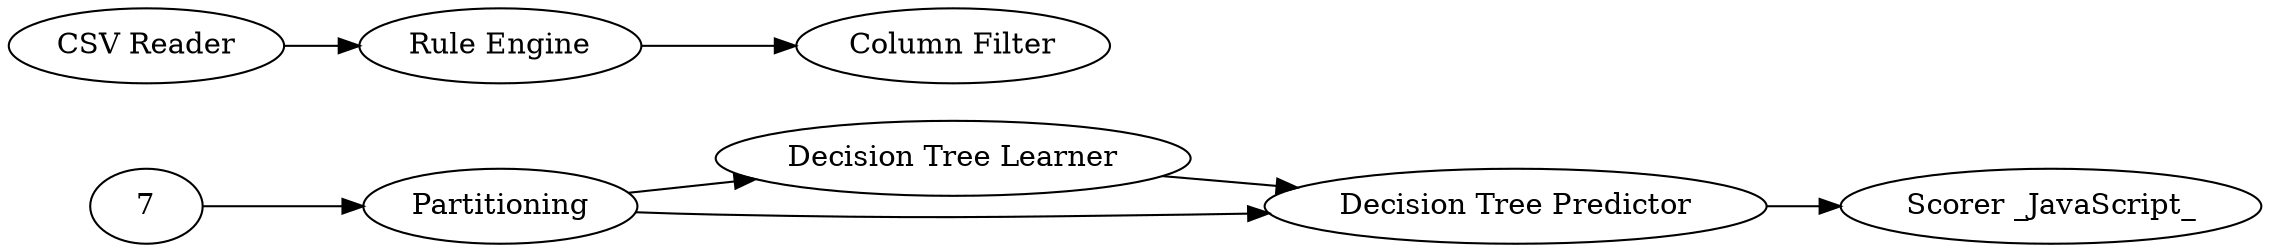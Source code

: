 digraph {
	6 [label=Partitioning]
	1 [label="CSV Reader"]
	2 [label="Rule Engine"]
	5 [label="Column Filter"]
	8 [label="Decision Tree Learner"]
	9 [label="Decision Tree Predictor"]
	10 [label="Scorer _JavaScript_"]
	1 -> 2
	2 -> 5
	6 -> 8
	6 -> 9
	7 -> 6
	8 -> 9
	9 -> 10
	rankdir=LR
}
